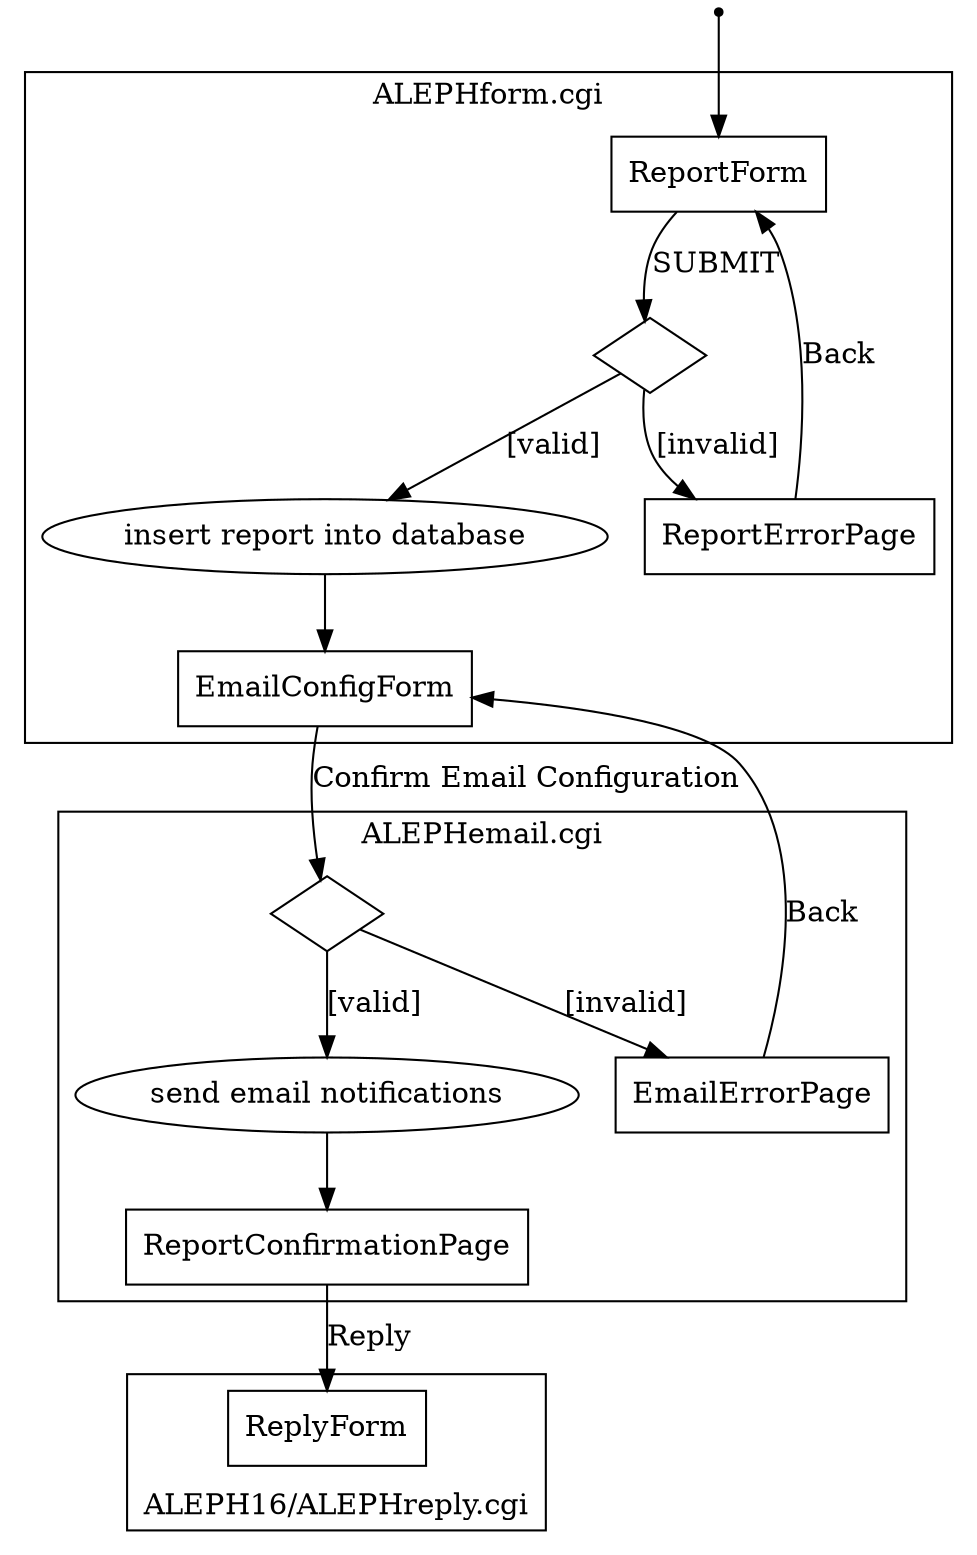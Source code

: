 // The AlephRx user report submission process.

digraph {
    // pages
    node [
        shape = rect
    ]
    ReportForm
    EmailConfigForm
    ReportErrorPage
    EmailErrorPage
    ReportConfirmationPage
    ReplyForm

    // processes
    node [
        shape = ellipse
    ]
    insert_report [ label = "insert report into database" ]
    send_email [ label = "send email notifications" ]

    // error checking
    node [
        shape = diamond
        label = ""
    ]
    validate_report
    validate_email

    // set the starting page
    start [ shape = point ]
    start -> ReportForm

    // application flow
    ReportForm -> validate_report [ label = "SUBMIT" ]
    validate_report -> ReportErrorPage [ label = "[invalid]" ]
    ReportErrorPage -> ReportForm [ label = "Back" ]
    validate_report -> insert_report [ label = "[valid]" ]
    insert_report -> EmailConfigForm

    EmailConfigForm -> validate_email [ label = "Confirm Email Configuration" ]
    validate_email -> EmailErrorPage [ label = "[invalid]" ]
    EmailErrorPage -> EmailConfigForm [ label = "Back" ]
    validate_email -> send_email [ label = "[valid]" ]
    send_email -> ReportConfirmationPage

    ReportConfirmationPage -> ReplyForm [ label = "Reply" ]

    // group the pages and processes by which script handles them
    subgraph cluster_0 {
        label = "ALEPHform.cgi"
        ReportForm
        EmailConfigForm
        ReportErrorPage
        validate_report
        insert_report
    }
    subgraph cluster_1 {
        label = "ALEPHemail.cgi"
        validate_email
        EmailErrorPage
        send_email
        ReportConfirmationPage
    }
    subgraph cluster_2 {
        label = "ALEPH16/ALEPHreply.cgi"
        labelloc = b
        ReplyForm
    }
}
